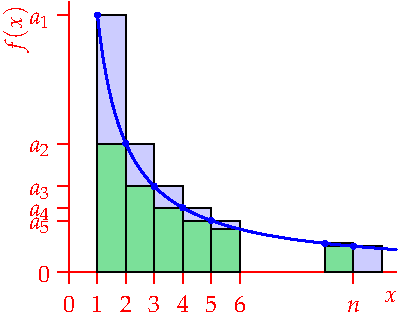 settings.tex="pdflatex";

texpreamble("\usepackage{amsmath}
\usepackage{amsthm,amssymb}
\usepackage{mathpazo}
\usepackage[svgnames]{xcolor}
");
import graph;

size(200,160,IgnoreAspect);

real f(real x){return 1/x;}

path p=graph(f,1,11.5);


dotfactor=6;

xaxis(0,11.5,red,RightTicks(new real[]{0,1,2,3,4,5,6}));
yaxis("$f(x)$",0,1.05,red,LeftTicks(new real[]{0}));

labelx("$x$",11.3,S,red);
//xtick(Label("$n-1$",align=S),9,S,red);
xtick(Label("$n$",align=S),10,S,red);
//xtick(Label("$n+1$",align=S),11,S,red);
ytick(Label("$a_1$",align=W),f(1),W,red);
ytick(Label("$a_2$",align=W),f(2),W,red);
ytick(Label("$a_3$",align=W),f(3),W,red);
ytick(Label("$a_4$",align=W),f(4),W,red);
ytick(Label("$a_5$",align=W),f(5),W,red);

for(int i=1; i<=5; ++i){
	filldraw(box((i,0),(i+1,f(i))),lightblue+opacity(0.4));
	filldraw(box((i,0),(i+1,f(i+1))),green+opacity(0.4));
	}
	
	filldraw(box((9,0),(9+1,f(9))),lightblue+opacity(0.4));
	filldraw(box((10,0),(10+1,f(10))),lightblue+opacity(0.4));
filldraw(box((9,0),(9+1,f(9+1))),green+opacity(0.4));

draw(p,blue+linewidth(1));

for(int n=1; n<=5; ++n){
	dot((n,f(n)),blue);
	}
dot((9,f(9)),blue);
dot((10,f(10)),blue);